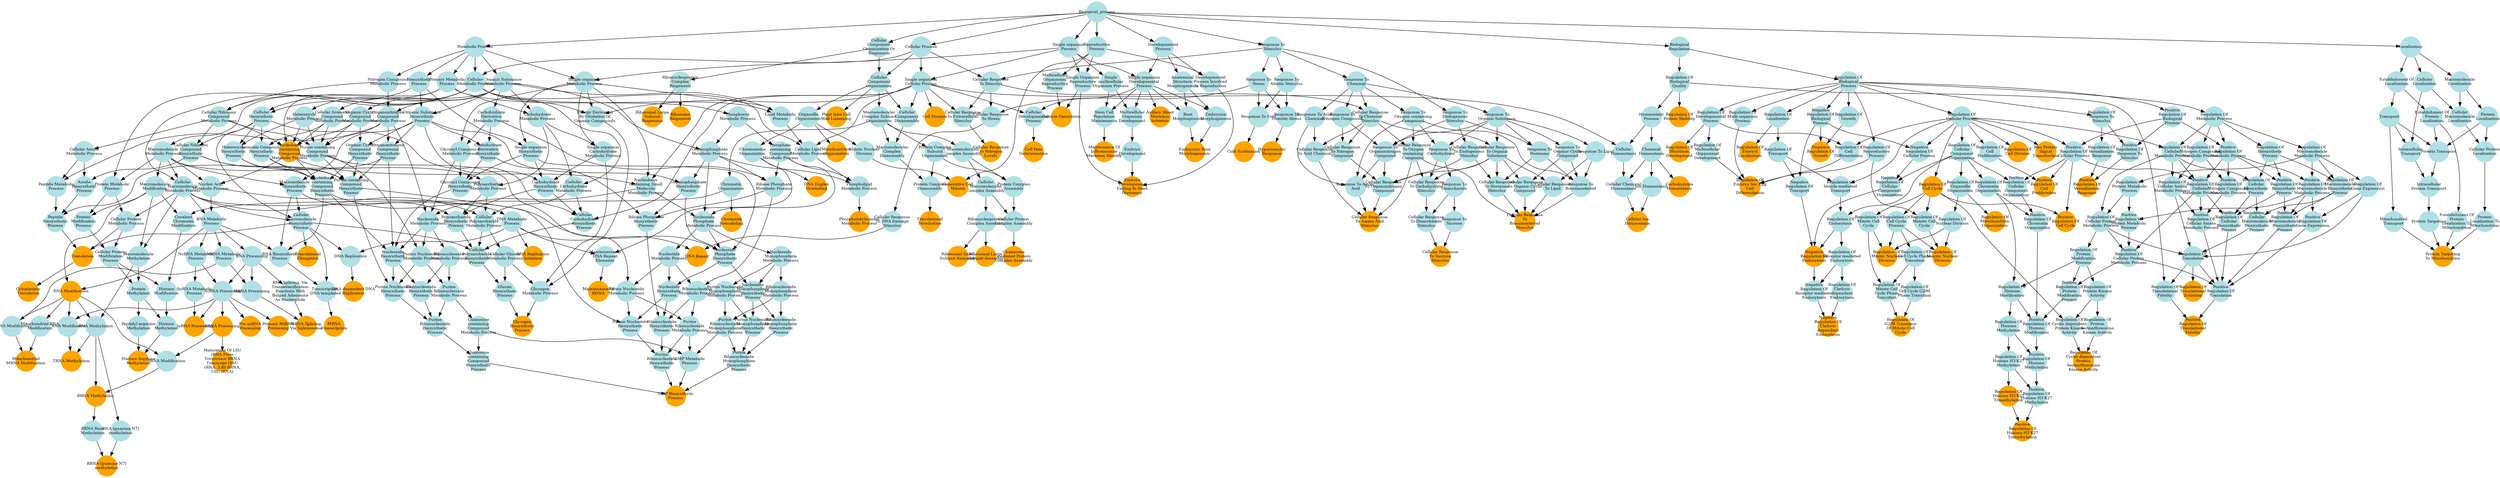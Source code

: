 digraph {
1 [style="filled", fixedsize="true", fontsize="10", shape="circle", width="0.75", fillcolor="powderblue", label="Biological_process", color="transparent"];
2 [style="filled", fixedsize="true", fontsize="10", shape="circle", width="0.75", fillcolor="powderblue", label="Metabolic Process", color="transparent"];
3 [style="filled", fixedsize="true", fontsize="10", shape="circle", width="0.75", fillcolor="powderblue", label="Organic Substance
Metabolic Process", color="transparent"];
4 [style="filled", fixedsize="true", fontsize="10", shape="circle", width="0.75", fillcolor="powderblue", label="Macromolecule
Metabolic Process", color="transparent"];
5 [style="filled", fixedsize="true", fontsize="10", shape="circle", width="0.75", fillcolor="powderblue", label="Biosynthetic
Process", color="transparent"];
6 [style="filled", fixedsize="true", fontsize="10", shape="circle", width="0.75", fillcolor="powderblue", label="Organic Substance
Biosynthetic
Process", color="transparent"];
7 [style="filled", fixedsize="true", fontsize="10", shape="circle", width="0.75", fillcolor="powderblue", label="Macromolecule
Biosynthetic
Process", color="transparent"];
8 [style="filled", fixedsize="true", fontsize="10", shape="circle", width="0.75", fillcolor="powderblue", label="Cellular Process", color="transparent"];
9 [style="filled", fixedsize="true", fontsize="10", shape="circle", width="0.75", fillcolor="powderblue", label="Cellular
Metabolic Process", color="transparent"];
10 [style="filled", fixedsize="true", fontsize="10", shape="circle", width="0.75", fillcolor="powderblue", label="Cellular
Biosynthetic
Process", color="transparent"];
11 [style="filled", fixedsize="true", fontsize="10", shape="circle", width="0.75", fillcolor="powderblue", label="Cellular
Macromolecule
Metabolic Process", color="transparent"];
12 [style="filled", fixedsize="true", fontsize="10", shape="circle", width="0.75", fillcolor="powderblue", label="Cellular
Macromolecule
Biosynthetic
Process", color="transparent"];
13 [style="filled", fixedsize="true", fontsize="10", shape="circle", width="0.75", fillcolor="powderblue", label="Nitrogen Compound
Metabolic Process", color="transparent"];
14 [style="filled", fixedsize="true", fontsize="10", shape="circle", width="0.75", fillcolor="powderblue", label="Cellular Nitrogen
Compound
Metabolic Process", color="transparent"];
15 [style="filled", fixedsize="true", fontsize="10", shape="circle", width="0.75", fillcolor="powderblue", label="Cellular Amide
Metabolic Process", color="transparent"];
16 [style="filled", fixedsize="true", fontsize="10", shape="circle", width="0.75", fillcolor="powderblue", label="Organonitrogen
Compound
Metabolic Process", color="transparent"];
17 [style="filled", fixedsize="true", fontsize="10", shape="circle", width="0.75", fillcolor="powderblue", label="Peptide Metabolic
Process", color="transparent"];
18 [style="filled", fixedsize="true", fontsize="10", shape="circle", width="0.75", fillcolor="powderblue", label="Cellular Nitrogen
Compound
Biosynthetic
Process", color="transparent"];
19 [style="filled", fixedsize="true", fontsize="10", shape="circle", width="0.75", fillcolor="powderblue", label="Amide
Biosynthetic
Process", color="transparent"];
20 [style="filled", fixedsize="true", fontsize="10", shape="circle", width="0.75", fillcolor="powderblue", label="Organonitrogen
Compound
Biosynthetic
Process", color="transparent"];
21 [style="filled", fixedsize="true", fontsize="10", shape="circle", width="0.75", fillcolor="powderblue", label="Peptide
Biosynthetic
Process", color="transparent"];
22 [style="filled", fixedsize="true", fontsize="10", shape="circle", width="0.75", fillcolor="powderblue", label="Primary Metabolic
Process", color="transparent"];
23 [style="filled", fixedsize="true", fontsize="10", shape="circle", width="0.75", fillcolor="powderblue", label="Protein Metabolic
Process", color="transparent"];
24 [style="filled", fixedsize="true", fontsize="10", shape="circle", width="0.75", fillcolor="powderblue", label="Cellular Protein
Metabolic Process", color="transparent"];
25 [style="filled", fixedsize="true", fontsize="10", shape="circle", width="0.75", fillcolor="orange", label="Translation", color="transparent"];
26 [style="filled", fixedsize="true", fontsize="10", shape="circle", width="0.75", fillcolor="powderblue", label="Cellular
Component
Organization Or
Biogenesis", color="transparent"];
27 [style="filled", fixedsize="true", fontsize="10", shape="circle", width="0.75", fillcolor="powderblue", label="Ribonucleoprotein
Complex
Biogenesis", color="transparent"];
28 [style="filled", fixedsize="true", fontsize="10", shape="circle", width="0.75", fillcolor="orange", label="Ribosome
Biogenesis", color="transparent"];
29 [style="filled", fixedsize="true", fontsize="10", shape="circle", width="0.75", fillcolor="powderblue", label="Cellular Aromatic
Compound
Metabolic Process", color="transparent"];
30 [style="filled", fixedsize="true", fontsize="10", shape="circle", width="0.75", fillcolor="powderblue", label="Heterocycle
Metabolic Process", color="transparent"];
31 [style="filled", fixedsize="true", fontsize="10", shape="circle", width="0.75", fillcolor="powderblue", label="Organic Cyclic
Compound
Metabolic Process", color="transparent"];
32 [style="filled", fixedsize="true", fontsize="10", shape="circle", width="0.75", fillcolor="orange", label="Nucleobase
containing
Compound
Metabolic Process", color="transparent"];
33 [style="filled", fixedsize="true", fontsize="10", shape="circle", width="0.75", fillcolor="powderblue", label="Nucleic Acid
Metabolic Process", color="transparent"];
34 [style="filled", fixedsize="true", fontsize="10", shape="circle", width="0.75", fillcolor="powderblue", label="RNA Metabolic
Process", color="transparent"];
35 [style="filled", fixedsize="true", fontsize="10", shape="circle", width="0.75", fillcolor="powderblue", label="NcRNA Metabolic
Process", color="transparent"];
36 [style="filled", fixedsize="true", fontsize="10", shape="circle", width="0.75", fillcolor="powderblue", label="RNA Processing", color="transparent"];
37 [style="filled", fixedsize="true", fontsize="10", shape="circle", width="0.75", fillcolor="powderblue", label="NcRNA Processing", color="transparent"];
38 [style="filled", fixedsize="true", fontsize="10", shape="circle", width="0.75", fillcolor="orange", label="RRNA Processing", color="transparent"];
39 [style="filled", fixedsize="true", fontsize="10", shape="circle", width="0.75", fillcolor="powderblue", label="Macromolecule
Modification", color="transparent"];
40 [style="filled", fixedsize="true", fontsize="10", shape="circle", width="0.75", fillcolor="orange", label="RNA Modification", color="transparent"];
41 [style="filled", fixedsize="true", fontsize="10", shape="circle", width="0.75", fillcolor="orange", label="Cytoplasmic
Translation", color="transparent"];
42 [style="filled", fixedsize="true", fontsize="10", shape="circle", width="0.75", fillcolor="powderblue", label="Cellular
Component
Organization", color="transparent"];
43 [style="filled", fixedsize="true", fontsize="10", shape="circle", width="0.75", fillcolor="powderblue", label="Organelle
Organization", color="transparent"];
44 [style="filled", fixedsize="true", fontsize="10", shape="circle", width="0.75", fillcolor="powderblue", label="Chromosome
Organization", color="transparent"];
45 [style="filled", fixedsize="true", fontsize="10", shape="circle", width="0.75", fillcolor="orange", label="DNA Duplex
Unwinding", color="transparent"];
46 [style="filled", fixedsize="true", fontsize="10", shape="circle", width="0.75", fillcolor="powderblue", label="Macromolecule
Methylation", color="transparent"];
47 [style="filled", fixedsize="true", fontsize="10", shape="circle", width="0.75", fillcolor="powderblue", label="RNA Methylation", color="transparent"];
48 [style="filled", fixedsize="true", fontsize="10", shape="circle", width="0.75", fillcolor="powderblue", label="TRNA Modification", color="transparent"];
49 [style="filled", fixedsize="true", fontsize="10", shape="circle", width="0.75", fillcolor="orange", label="TRNA Methylation", color="transparent"];
50 [style="filled", fixedsize="true", fontsize="10", shape="circle", width="0.75", fillcolor="powderblue", label="Biological
Regulation", color="transparent"];
51 [style="filled", fixedsize="true", fontsize="10", shape="circle", width="0.75", fillcolor="powderblue", label="Regulation Of
Biological
Process", color="transparent"];
52 [style="filled", fixedsize="true", fontsize="10", shape="circle", width="0.75", fillcolor="powderblue", label="Regulation Of
Cellular Process", color="transparent"];
53 [style="filled", fixedsize="true", fontsize="10", shape="circle", width="0.75", fillcolor="orange", label="Regulation Of
Cell Cycle", color="transparent"];
54 [style="filled", fixedsize="true", fontsize="10", shape="circle", width="0.75", fillcolor="powderblue", label="Regulation Of
Mitotic Cell
Cycle", color="transparent"];
55 [style="filled", fixedsize="true", fontsize="10", shape="circle", width="0.75", fillcolor="powderblue", label="Regulation Of
Cell Cycle
Process", color="transparent"];
56 [style="filled", fixedsize="true", fontsize="10", shape="circle", width="0.75", fillcolor="powderblue", label="Regulation Of
Cellular
Component
Organization", color="transparent"];
57 [style="filled", fixedsize="true", fontsize="10", shape="circle", width="0.75", fillcolor="powderblue", label="Regulation Of
Organelle
Organization", color="transparent"];
58 [style="filled", fixedsize="true", fontsize="10", shape="circle", width="0.75", fillcolor="powderblue", label="Regulation Of
Nuclear Division", color="transparent"];
59 [style="filled", fixedsize="true", fontsize="10", shape="circle", width="0.75", fillcolor="orange", label="Regulation Of
Mitotic Nuclear
Division", color="transparent"];
60 [style="filled", fixedsize="true", fontsize="10", shape="circle", width="0.75", fillcolor="powderblue", label="Response To
Stimulus", color="transparent"];
61 [style="filled", fixedsize="true", fontsize="10", shape="circle", width="0.75", fillcolor="powderblue", label="Response To
Stress", color="transparent"];
62 [style="filled", fixedsize="true", fontsize="10", shape="circle", width="0.75", fillcolor="powderblue", label="Response To
Abiotic Stimulus", color="transparent"];
63 [style="filled", fixedsize="true", fontsize="10", shape="circle", width="0.75", fillcolor="powderblue", label="Response To Cold", color="transparent"];
64 [style="filled", fixedsize="true", fontsize="10", shape="circle", width="0.75", fillcolor="orange", label="Cold Acclimation", color="transparent"];
65 [style="filled", fixedsize="true", fontsize="10", shape="circle", width="0.75", fillcolor="powderblue", label="Single organism
Process", color="transparent"];
66 [style="filled", fixedsize="true", fontsize="10", shape="circle", width="0.75", fillcolor="powderblue", label="Single organism
Cellular Process", color="transparent"];
67 [style="filled", fixedsize="true", fontsize="10", shape="circle", width="0.75", fillcolor="orange", label="Cell Division", color="transparent"];
68 [style="filled", fixedsize="true", fontsize="10", shape="circle", width="0.75", fillcolor="powderblue", label="Macromolecular
Complex Subunit
Organization", color="transparent"];
69 [style="filled", fixedsize="true", fontsize="10", shape="circle", width="0.75", fillcolor="powderblue", label="Macromolecular
Complex Assembly", color="transparent"];
70 [style="filled", fixedsize="true", fontsize="10", shape="circle", width="0.75", fillcolor="powderblue", label="Cellular
Macromolecular
Complex Assembly", color="transparent"];
71 [style="filled", fixedsize="true", fontsize="10", shape="circle", width="0.75", fillcolor="powderblue", label="Ribonucleoprotein
Complex Assembly", color="transparent"];
72 [style="filled", fixedsize="true", fontsize="10", shape="circle", width="0.75", fillcolor="orange", label="Ribosomal Large
Subunit Assembly", color="transparent"];
73 [style="filled", fixedsize="true", fontsize="10", shape="circle", width="0.75", fillcolor="orange", label="Ribosomal Small
Subunit Assembly", color="transparent"];
74 [style="filled", fixedsize="true", fontsize="10", shape="circle", width="0.75", fillcolor="powderblue", label="Regulation Of
Metabolic Process", color="transparent"];
75 [style="filled", fixedsize="true", fontsize="10", shape="circle", width="0.75", fillcolor="powderblue", label="Regulation Of
Cellular
Metabolic Process", color="transparent"];
76 [style="filled", fixedsize="true", fontsize="10", shape="circle", width="0.75", fillcolor="powderblue", label="Regulation Of
Macromolecule
Metabolic Process", color="transparent"];
77 [style="filled", fixedsize="true", fontsize="10", shape="circle", width="0.75", fillcolor="powderblue", label="Regulation Of
Protein Metabolic
Process", color="transparent"];
78 [style="filled", fixedsize="true", fontsize="10", shape="circle", width="0.75", fillcolor="powderblue", label="Regulation Of
Cellular Protein
Metabolic Process", color="transparent"];
79 [style="filled", fixedsize="true", fontsize="10", shape="circle", width="0.75", fillcolor="powderblue", label="Regulation Of
Protein
Modification
Process", color="transparent"];
80 [style="filled", fixedsize="true", fontsize="10", shape="circle", width="0.75", fillcolor="powderblue", label="Regulation Of
Protein Kinase
Activity", color="transparent"];
81 [style="filled", fixedsize="true", fontsize="10", shape="circle", width="0.75", fillcolor="powderblue", label="Regulation Of
Protein
Serine/threonine
Kinase Activity", color="transparent"];
82 [style="filled", fixedsize="true", fontsize="10", shape="circle", width="0.75", fillcolor="powderblue", label="Regulation Of
Cyclin dependent
Protein Kinase
Activity", color="transparent"];
83 [style="filled", fixedsize="true", fontsize="10", shape="circle", width="0.75", fillcolor="orange", label="Regulation Of
Cyclin dependent
Protein
Serine/threonine
Kinase Activity", color="transparent"];
84 [style="filled", fixedsize="true", fontsize="10", shape="circle", width="0.75", fillcolor="orange", label="Maturation Of LSU
rRNA From
Tricistronic RRNA
Transcript (SSU
rRNA, 5.8S RRNA,
LSU rRNA)", color="transparent"];
85 [style="filled", fixedsize="true", fontsize="10", shape="circle", width="0.75", fillcolor="powderblue", label="Reproductive
Process", color="transparent"];
86 [style="filled", fixedsize="true", fontsize="10", shape="circle", width="0.75", fillcolor="powderblue", label="Single Organism
Reproductive
Process", color="transparent"];
87 [style="filled", fixedsize="true", fontsize="10", shape="circle", width="0.75", fillcolor="powderblue", label="Multicellular
Organismal
Reproductive
Process", color="transparent"];
88 [style="filled", fixedsize="true", fontsize="10", shape="circle", width="0.75", fillcolor="orange", label="Gamete Generation", color="transparent"];
89 [style="filled", fixedsize="true", fontsize="10", shape="circle", width="0.75", fillcolor="powderblue", label="Developmental
Process", color="transparent"];
90 [style="filled", fixedsize="true", fontsize="10", shape="circle", width="0.75", fillcolor="powderblue", label="Single organism
Developmental
Process", color="transparent"];
91 [style="filled", fixedsize="true", fontsize="10", shape="circle", width="0.75", fillcolor="powderblue", label="Cellular
Developmental
Process", color="transparent"];
92 [style="filled", fixedsize="true", fontsize="10", shape="circle", width="0.75", fillcolor="orange", label="Cell Fate
Determination", color="transparent"];
93 [style="filled", fixedsize="true", fontsize="10", shape="circle", width="0.75", fillcolor="powderblue", label="Positive
Regulation Of
Biological
Process", color="transparent"];
94 [style="filled", fixedsize="true", fontsize="10", shape="circle", width="0.75", fillcolor="powderblue", label="Positive
Regulation Of
Cellular Process", color="transparent"];
95 [style="filled", fixedsize="true", fontsize="10", shape="circle", width="0.75", fillcolor="orange", label="Positive
Regulation Of
Cell Cycle", color="transparent"];
96 [style="filled", fixedsize="true", fontsize="10", shape="circle", width="0.75", fillcolor="orange", label="Regulation Of
Cell Division", color="transparent"];
97 [style="filled", fixedsize="true", fontsize="10", shape="circle", width="0.75", fillcolor="powderblue", label="DNA Metabolic
Process", color="transparent"];
98 [style="filled", fixedsize="true", fontsize="10", shape="circle", width="0.75", fillcolor="powderblue", label="Maintenance Of
DNA Repeat
Elements", color="transparent"];
99 [style="filled", fixedsize="true", fontsize="10", shape="circle", width="0.75", fillcolor="orange", label="Maintenance Of
RDNA", color="transparent"];
100 [style="filled", fixedsize="true", fontsize="10", shape="circle", width="0.75", fillcolor="orange", label="Translational
Elongation", color="transparent"];
101 [style="filled", fixedsize="true", fontsize="10", shape="circle", width="0.75", fillcolor="powderblue", label="Regulation Of
Cell
Proliferation", color="transparent"];
102 [style="filled", fixedsize="true", fontsize="10", shape="circle", width="0.75", fillcolor="orange", label="Positive
Regulation Of
Cell
Proliferation", color="transparent"];
103 [style="filled", fixedsize="true", fontsize="10", shape="circle", width="0.75", fillcolor="powderblue", label="Localization", color="transparent"];
104 [style="filled", fixedsize="true", fontsize="10", shape="circle", width="0.75", fillcolor="powderblue", label="Macromolecule
Localization", color="transparent"];
105 [style="filled", fixedsize="true", fontsize="10", shape="circle", width="0.75", fillcolor="powderblue", label="Protein
Localization", color="transparent"];
106 [style="filled", fixedsize="true", fontsize="10", shape="circle", width="0.75", fillcolor="powderblue", label="Establishment Of
Localization", color="transparent"];
107 [style="filled", fixedsize="true", fontsize="10", shape="circle", width="0.75", fillcolor="powderblue", label="Establishment Of
Protein
Localization", color="transparent"];
108 [style="filled", fixedsize="true", fontsize="10", shape="circle", width="0.75", fillcolor="powderblue", label="Transport", color="transparent"];
109 [style="filled", fixedsize="true", fontsize="10", shape="circle", width="0.75", fillcolor="powderblue", label="Protein Transport", color="transparent"];
110 [style="filled", fixedsize="true", fontsize="10", shape="circle", width="0.75", fillcolor="powderblue", label="Cellular
Localization", color="transparent"];
111 [style="filled", fixedsize="true", fontsize="10", shape="circle", width="0.75", fillcolor="powderblue", label="Intracellular
Transport", color="transparent"];
112 [style="filled", fixedsize="true", fontsize="10", shape="circle", width="0.75", fillcolor="powderblue", label="Intracellular
Protein Transport", color="transparent"];
113 [style="filled", fixedsize="true", fontsize="10", shape="circle", width="0.75", fillcolor="powderblue", label="Protein Targeting", color="transparent"];
114 [style="filled", fixedsize="true", fontsize="10", shape="circle", width="0.75", fillcolor="powderblue", label="Mitochondrial
Transport", color="transparent"];
115 [style="filled", fixedsize="true", fontsize="10", shape="circle", width="0.75", fillcolor="powderblue", label="Cellular
Macromolecule
Localization", color="transparent"];
116 [style="filled", fixedsize="true", fontsize="10", shape="circle", width="0.75", fillcolor="powderblue", label="Cellular Protein
Localization", color="transparent"];
117 [style="filled", fixedsize="true", fontsize="10", shape="circle", width="0.75", fillcolor="powderblue", label="Protein
Localization To
Mitochondrion", color="transparent"];
118 [style="filled", fixedsize="true", fontsize="10", shape="circle", width="0.75", fillcolor="powderblue", label="Establishment Of
Protein
Localization To
Mitochondrion", color="transparent"];
119 [style="filled", fixedsize="true", fontsize="10", shape="circle", width="0.75", fillcolor="orange", label="Protein Targeting
To Mitochondrion", color="transparent"];
120 [style="filled", fixedsize="true", fontsize="10", shape="circle", width="0.75", fillcolor="orange", label="Plant type Cell
Wall Loosening", color="transparent"];
121 [style="filled", fixedsize="true", fontsize="10", shape="circle", width="0.75", fillcolor="powderblue", label="Carbohydrate
Metabolic Process", color="transparent"];
122 [style="filled", fixedsize="true", fontsize="10", shape="circle", width="0.75", fillcolor="powderblue", label="Polysaccharide
Metabolic Process", color="transparent"];
123 [style="filled", fixedsize="true", fontsize="10", shape="circle", width="0.75", fillcolor="powderblue", label="Cellular
Carbohydrate
Metabolic Process", color="transparent"];
124 [style="filled", fixedsize="true", fontsize="10", shape="circle", width="0.75", fillcolor="powderblue", label="Cellular
Polysaccharide
Metabolic Process", color="transparent"];
125 [style="filled", fixedsize="true", fontsize="10", shape="circle", width="0.75", fillcolor="powderblue", label="Cellular Glucan
Metabolic Process", color="transparent"];
126 [style="filled", fixedsize="true", fontsize="10", shape="circle", width="0.75", fillcolor="powderblue", label="Single organism
Metabolic Process", color="transparent"];
127 [style="filled", fixedsize="true", fontsize="10", shape="circle", width="0.75", fillcolor="powderblue", label="Energy Derivation
By Oxidation Of
Organic Compounds", color="transparent"];
128 [style="filled", fixedsize="true", fontsize="10", shape="circle", width="0.75", fillcolor="powderblue", label="Single organism
Carbohydrate
Metabolic Process", color="transparent"];
129 [style="filled", fixedsize="true", fontsize="10", shape="circle", width="0.75", fillcolor="powderblue", label="Glycogen
Metabolic Process", color="transparent"];
130 [style="filled", fixedsize="true", fontsize="10", shape="circle", width="0.75", fillcolor="powderblue", label="Single organism
Biosynthetic
Process", color="transparent"];
131 [style="filled", fixedsize="true", fontsize="10", shape="circle", width="0.75", fillcolor="powderblue", label="Carbohydrate
Biosynthetic
Process", color="transparent"];
132 [style="filled", fixedsize="true", fontsize="10", shape="circle", width="0.75", fillcolor="powderblue", label="Polysaccharide
Biosynthetic
Process", color="transparent"];
133 [style="filled", fixedsize="true", fontsize="10", shape="circle", width="0.75", fillcolor="powderblue", label="Cellular
Carbohydrate
Biosynthetic
Process", color="transparent"];
134 [style="filled", fixedsize="true", fontsize="10", shape="circle", width="0.75", fillcolor="powderblue", label="Cellular
Polysaccharide
Biosynthetic
Process", color="transparent"];
135 [style="filled", fixedsize="true", fontsize="10", shape="circle", width="0.75", fillcolor="powderblue", label="Glucan
Biosynthetic
Process", color="transparent"];
136 [style="filled", fixedsize="true", fontsize="10", shape="circle", width="0.75", fillcolor="orange", label="Glycogen
Biosynthetic
Process", color="transparent"];
137 [style="filled", fixedsize="true", fontsize="10", shape="circle", width="0.75", fillcolor="powderblue", label="Protein
Modification
Process", color="transparent"];
138 [style="filled", fixedsize="true", fontsize="10", shape="circle", width="0.75", fillcolor="powderblue", label="Cellular Protein
Modification
Process", color="transparent"];
139 [style="filled", fixedsize="true", fontsize="10", shape="circle", width="0.75", fillcolor="powderblue", label="Protein
Methylation", color="transparent"];
140 [style="filled", fixedsize="true", fontsize="10", shape="circle", width="0.75", fillcolor="powderblue", label="Chromatin
Organization", color="transparent"];
141 [style="filled", fixedsize="true", fontsize="10", shape="circle", width="0.75", fillcolor="powderblue", label="Covalent
Chromatin
Modification", color="transparent"];
142 [style="filled", fixedsize="true", fontsize="10", shape="circle", width="0.75", fillcolor="powderblue", label="Histone
Modification", color="transparent"];
143 [style="filled", fixedsize="true", fontsize="10", shape="circle", width="0.75", fillcolor="powderblue", label="Histone
Methylation", color="transparent"];
144 [style="filled", fixedsize="true", fontsize="10", shape="circle", width="0.75", fillcolor="powderblue", label="Peptidyl arginine
Methylation", color="transparent"];
145 [style="filled", fixedsize="true", fontsize="10", shape="circle", width="0.75", fillcolor="orange", label="Histone Arginine
Methylation", color="transparent"];
146 [style="filled", fixedsize="true", fontsize="10", shape="circle", width="0.75", fillcolor="orange", label="Mitochondrion
Organization", color="transparent"];
147 [style="filled", fixedsize="true", fontsize="10", shape="circle", width="0.75", fillcolor="powderblue", label="Anatomical
Structure
Morphogenesis", color="transparent"];
148 [style="filled", fixedsize="true", fontsize="10", shape="circle", width="0.75", fillcolor="powderblue", label="Root
Morphogenesis", color="transparent"];
149 [style="filled", fixedsize="true", fontsize="10", shape="circle", width="0.75", fillcolor="powderblue", label="Embryonic
Morphogenesis", color="transparent"];
150 [style="filled", fixedsize="true", fontsize="10", shape="circle", width="0.75", fillcolor="orange", label="Embryonic Root
Morphogenesis", color="transparent"];
151 [style="filled", fixedsize="true", fontsize="10", shape="circle", width="0.75", fillcolor="powderblue", label="Single
multicellular
Organism Process", color="transparent"];
152 [style="filled", fixedsize="true", fontsize="10", shape="circle", width="0.75", fillcolor="powderblue", label="Stem Cell
Population
Maintenance", color="transparent"];
153 [style="filled", fixedsize="true", fontsize="10", shape="circle", width="0.75", fillcolor="orange", label="Maintenance Of
Inflorescence
Meristem Identity", color="transparent"];
154 [style="filled", fixedsize="true", fontsize="10", shape="circle", width="0.75", fillcolor="powderblue", label="Mitotic Nuclear
Division", color="transparent"];
155 [style="filled", fixedsize="true", fontsize="10", shape="circle", width="0.75", fillcolor="orange", label="Generative Cell
Mitosis", color="transparent"];
156 [style="filled", fixedsize="true", fontsize="10", shape="circle", width="0.75", fillcolor="orange", label="Ribosomal Large
Subunit
Biogenesis", color="transparent"];
157 [style="filled", fixedsize="true", fontsize="10", shape="circle", width="0.75", fillcolor="powderblue", label="Developmental
Process Involved
In Reproduction", color="transparent"];
158 [style="filled", fixedsize="true", fontsize="10", shape="circle", width="0.75", fillcolor="powderblue", label="Multicellular
Organism
Development", color="transparent"];
159 [style="filled", fixedsize="true", fontsize="10", shape="circle", width="0.75", fillcolor="powderblue", label="Embryo
Development", color="transparent"];
160 [style="filled", fixedsize="true", fontsize="10", shape="circle", width="0.75", fillcolor="orange", label="Embryo
Development
Ending In Seed
Dormancy", color="transparent"];
161 [style="filled", fixedsize="true", fontsize="10", shape="circle", width="0.75", fillcolor="orange", label="Primary MiRNA
Processing", color="transparent"];
162 [style="filled", fixedsize="true", fontsize="10", shape="circle", width="0.75", fillcolor="powderblue", label="Regulation Of
Multi organism
Process", color="transparent"];
163 [style="filled", fixedsize="true", fontsize="10", shape="circle", width="0.75", fillcolor="powderblue", label="Regulation Of
Developmental
Process", color="transparent"];
164 [style="filled", fixedsize="true", fontsize="10", shape="circle", width="0.75", fillcolor="powderblue", label="Regulation Of
Cell
Differentiation", color="transparent"];
165 [style="filled", fixedsize="true", fontsize="10", shape="circle", width="0.75", fillcolor="powderblue", label="Regulation Of
Multicellular
Organismal
Development", color="transparent"];
166 [style="filled", fixedsize="true", fontsize="10", shape="circle", width="0.75", fillcolor="powderblue", label="Regulation Of
Reproductive
Process", color="transparent"];
167 [style="filled", fixedsize="true", fontsize="10", shape="circle", width="0.75", fillcolor="orange", label="Regulation Of
Embryo Sac Egg
Cell
Differentiation", color="transparent"];
168 [style="filled", fixedsize="true", fontsize="10", shape="circle", width="0.75", fillcolor="powderblue", label="Regulation Of
Response To
Stimulus", color="transparent"];
169 [style="filled", fixedsize="true", fontsize="10", shape="circle", width="0.75", fillcolor="powderblue", label="Regulation Of
Vernalization
Response", color="transparent"];
170 [style="filled", fixedsize="true", fontsize="10", shape="circle", width="0.75", fillcolor="powderblue", label="Positive
Regulation Of
Response To
Stimulus", color="transparent"];
171 [style="filled", fixedsize="true", fontsize="10", shape="circle", width="0.75", fillcolor="orange", label="Positive
Regulation Of
Vernalization
Response", color="transparent"];
172 [style="filled", fixedsize="true", fontsize="10", shape="circle", width="0.75", fillcolor="powderblue", label="Regulation Of
Localization", color="transparent"];
173 [style="filled", fixedsize="true", fontsize="10", shape="circle", width="0.75", fillcolor="orange", label="Regulation Of
Exocyst
Localization", color="transparent"];
174 [style="filled", fixedsize="true", fontsize="10", shape="circle", width="0.75", fillcolor="powderblue", label="Phosphorus
Metabolic Process", color="transparent"];
175 [style="filled", fixedsize="true", fontsize="10", shape="circle", width="0.75", fillcolor="powderblue", label="Phosphate
containing
Compound
Metabolic Process", color="transparent"];
176 [style="filled", fixedsize="true", fontsize="10", shape="circle", width="0.75", fillcolor="powderblue", label="Organophosphate
Metabolic Process", color="transparent"];
177 [style="filled", fixedsize="true", fontsize="10", shape="circle", width="0.75", fillcolor="powderblue", label="Nucleobase
containing Small
Molecule
Metabolic Process", color="transparent"];
178 [style="filled", fixedsize="true", fontsize="10", shape="circle", width="0.75", fillcolor="powderblue", label="Nucleoside
Phosphate
Metabolic Process", color="transparent"];
179 [style="filled", fixedsize="true", fontsize="10", shape="circle", width="0.75", fillcolor="powderblue", label="Nucleotide
Metabolic Process", color="transparent"];
180 [style="filled", fixedsize="true", fontsize="10", shape="circle", width="0.75", fillcolor="powderblue", label="Purine containing
Compound
Metabolic Process", color="transparent"];
181 [style="filled", fixedsize="true", fontsize="10", shape="circle", width="0.75", fillcolor="powderblue", label="Purine Nucleotide
Metabolic Process", color="transparent"];
182 [style="filled", fixedsize="true", fontsize="10", shape="circle", width="0.75", fillcolor="powderblue", label="Heterocycle
Biosynthetic
Process", color="transparent"];
183 [style="filled", fixedsize="true", fontsize="10", shape="circle", width="0.75", fillcolor="powderblue", label="Aromatic Compound
Biosynthetic
Process", color="transparent"];
184 [style="filled", fixedsize="true", fontsize="10", shape="circle", width="0.75", fillcolor="powderblue", label="Organic Cyclic
Compound
Biosynthetic
Process", color="transparent"];
185 [style="filled", fixedsize="true", fontsize="10", shape="circle", width="0.75", fillcolor="powderblue", label="Nucleobase
containing
Compound
Biosynthetic
Process", color="transparent"];
186 [style="filled", fixedsize="true", fontsize="10", shape="circle", width="0.75", fillcolor="powderblue", label="Organophosphate
Biosynthetic
Process", color="transparent"];
187 [style="filled", fixedsize="true", fontsize="10", shape="circle", width="0.75", fillcolor="powderblue", label="Nucleoside
Phosphate
Biosynthetic
Process", color="transparent"];
188 [style="filled", fixedsize="true", fontsize="10", shape="circle", width="0.75", fillcolor="powderblue", label="Nucleotide
Biosynthetic
Process", color="transparent"];
189 [style="filled", fixedsize="true", fontsize="10", shape="circle", width="0.75", fillcolor="powderblue", label="Purine containing
Compound
Biosynthetic
Process", color="transparent"];
190 [style="filled", fixedsize="true", fontsize="10", shape="circle", width="0.75", fillcolor="powderblue", label="Purine Nucleotide
Biosynthetic
Process", color="transparent"];
191 [style="filled", fixedsize="true", fontsize="10", shape="circle", width="0.75", fillcolor="powderblue", label="Carbohydrate
Derivative
Metabolic Process", color="transparent"];
192 [style="filled", fixedsize="true", fontsize="10", shape="circle", width="0.75", fillcolor="powderblue", label="Ribose Phosphate
Metabolic Process", color="transparent"];
193 [style="filled", fixedsize="true", fontsize="10", shape="circle", width="0.75", fillcolor="powderblue", label="Ribonucleotide
Metabolic Process", color="transparent"];
194 [style="filled", fixedsize="true", fontsize="10", shape="circle", width="0.75", fillcolor="powderblue", label="Purine
Ribonucleotide
Metabolic Process", color="transparent"];
195 [style="filled", fixedsize="true", fontsize="10", shape="circle", width="0.75", fillcolor="powderblue", label="Carbohydrate
Derivative
Biosynthetic
Process", color="transparent"];
196 [style="filled", fixedsize="true", fontsize="10", shape="circle", width="0.75", fillcolor="powderblue", label="Ribose Phosphate
Biosynthetic
Process", color="transparent"];
197 [style="filled", fixedsize="true", fontsize="10", shape="circle", width="0.75", fillcolor="powderblue", label="Ribonucleotide
Biosynthetic
Process", color="transparent"];
198 [style="filled", fixedsize="true", fontsize="10", shape="circle", width="0.75", fillcolor="powderblue", label="Purine
Ribonucleotide
Biosynthetic
Process", color="transparent"];
199 [style="filled", fixedsize="true", fontsize="10", shape="circle", width="0.75", fillcolor="powderblue", label="Nucleoside
Monophosphate
Metabolic Process", color="transparent"];
200 [style="filled", fixedsize="true", fontsize="10", shape="circle", width="0.75", fillcolor="powderblue", label="Nucleoside
Monophosphate
Biosynthetic
Process", color="transparent"];
201 [style="filled", fixedsize="true", fontsize="10", shape="circle", width="0.75", fillcolor="powderblue", label="Purine Nucleoside
Monophosphate
Metabolic Process", color="transparent"];
202 [style="filled", fixedsize="true", fontsize="10", shape="circle", width="0.75", fillcolor="powderblue", label="Purine Nucleoside
Monophosphate
Biosynthetic
Process", color="transparent"];
203 [style="filled", fixedsize="true", fontsize="10", shape="circle", width="0.75", fillcolor="powderblue", label="Ribonucleoside
Monophosphate
Metabolic Process", color="transparent"];
204 [style="filled", fixedsize="true", fontsize="10", shape="circle", width="0.75", fillcolor="powderblue", label="Ribonucleoside
Monophosphate
Biosynthetic
Process", color="transparent"];
205 [style="filled", fixedsize="true", fontsize="10", shape="circle", width="0.75", fillcolor="powderblue", label="Purine
Ribonucleoside
Monophosphate
Metabolic Process", color="transparent"];
206 [style="filled", fixedsize="true", fontsize="10", shape="circle", width="0.75", fillcolor="powderblue", label="Purine
Ribonucleoside
Monophosphate
Biosynthetic
Process", color="transparent"];
207 [style="filled", fixedsize="true", fontsize="10", shape="circle", width="0.75", fillcolor="powderblue", label="Glycosyl Compound
Metabolic Process", color="transparent"];
208 [style="filled", fixedsize="true", fontsize="10", shape="circle", width="0.75", fillcolor="powderblue", label="Nucleoside
Metabolic Process", color="transparent"];
209 [style="filled", fixedsize="true", fontsize="10", shape="circle", width="0.75", fillcolor="powderblue", label="Ribonucleoside
Metabolic Process", color="transparent"];
210 [style="filled", fixedsize="true", fontsize="10", shape="circle", width="0.75", fillcolor="powderblue", label="Purine Nucleoside
Metabolic Process", color="transparent"];
211 [style="filled", fixedsize="true", fontsize="10", shape="circle", width="0.75", fillcolor="powderblue", label="Purine
Ribonucleoside
Metabolic Process", color="transparent"];
212 [style="filled", fixedsize="true", fontsize="10", shape="circle", width="0.75", fillcolor="powderblue", label="Guanosine
containing
Compound
Metabolic Process", color="transparent"];
213 [style="filled", fixedsize="true", fontsize="10", shape="circle", width="0.75", fillcolor="powderblue", label="GMP Metabolic
Process", color="transparent"];
214 [style="filled", fixedsize="true", fontsize="10", shape="circle", width="0.75", fillcolor="powderblue", label="Glycosyl Compound
Biosynthetic
Process", color="transparent"];
215 [style="filled", fixedsize="true", fontsize="10", shape="circle", width="0.75", fillcolor="powderblue", label="Nucleoside
Biosynthetic
Process", color="transparent"];
216 [style="filled", fixedsize="true", fontsize="10", shape="circle", width="0.75", fillcolor="powderblue", label="Purine Nucleoside
Biosynthetic
Process", color="transparent"];
217 [style="filled", fixedsize="true", fontsize="10", shape="circle", width="0.75", fillcolor="powderblue", label="Ribonucleoside
Biosynthetic
Process", color="transparent"];
218 [style="filled", fixedsize="true", fontsize="10", shape="circle", width="0.75", fillcolor="powderblue", label="Purine
Ribonucleoside
Biosynthetic
Process", color="transparent"];
219 [style="filled", fixedsize="true", fontsize="10", shape="circle", width="0.75", fillcolor="powderblue", label="Guanosine
containing
Compound
Biosynthetic
Process", color="transparent"];
220 [style="filled", fixedsize="true", fontsize="10", shape="circle", width="0.75", fillcolor="orange", label="GMP Biosynthetic
Process", color="transparent"];
221 [style="filled", fixedsize="true", fontsize="10", shape="circle", width="0.75", fillcolor="powderblue", label="Regulation Of
Meiotic Cell
Cycle", color="transparent"];
222 [style="filled", fixedsize="true", fontsize="10", shape="circle", width="0.75", fillcolor="orange", label="Regulation Of
Meiotic Nuclear
Division", color="transparent"];
223 [style="filled", fixedsize="true", fontsize="10", shape="circle", width="0.75", fillcolor="orange", label="Pre miRNA
Processing", color="transparent"];
224 [style="filled", fixedsize="true", fontsize="10", shape="circle", width="0.75", fillcolor="orange", label="Chromatin
Remodeling", color="transparent"];
225 [style="filled", fixedsize="true", fontsize="10", shape="circle", width="0.75", fillcolor="powderblue", label="Regulation Of
Cell Cycle Phase
Transition", color="transparent"];
226 [style="filled", fixedsize="true", fontsize="10", shape="circle", width="0.75", fillcolor="powderblue", label="Regulation Of
Mitotic Cell
Cycle Phase
Transition", color="transparent"];
227 [style="filled", fixedsize="true", fontsize="10", shape="circle", width="0.75", fillcolor="powderblue", label="Regulation Of
Cell Cycle G2/M
Phase Transition", color="transparent"];
228 [style="filled", fixedsize="true", fontsize="10", shape="circle", width="0.75", fillcolor="orange", label="Regulation Of
G2/M Transition
Of Mitotic Cell
Cycle", color="transparent"];
229 [style="filled", fixedsize="true", fontsize="10", shape="circle", width="0.75", fillcolor="orange", label="Rho Protein
Signal
Transduction", color="transparent"];
230 [style="filled", fixedsize="true", fontsize="10", shape="circle", width="0.75", fillcolor="powderblue", label="Regulation Of
Biological
Quality", color="transparent"];
231 [style="filled", fixedsize="true", fontsize="10", shape="circle", width="0.75", fillcolor="powderblue", label="Homeostatic
Process", color="transparent"];
232 [style="filled", fixedsize="true", fontsize="10", shape="circle", width="0.75", fillcolor="powderblue", label="Chemical
Homeostasis", color="transparent"];
233 [style="filled", fixedsize="true", fontsize="10", shape="circle", width="0.75", fillcolor="powderblue", label="Ion Homeostasis", color="transparent"];
234 [style="filled", fixedsize="true", fontsize="10", shape="circle", width="0.75", fillcolor="powderblue", label="Cellular
Homeostasis", color="transparent"];
235 [style="filled", fixedsize="true", fontsize="10", shape="circle", width="0.75", fillcolor="powderblue", label="Cellular Chemical
Homeostasis", color="transparent"];
236 [style="filled", fixedsize="true", fontsize="10", shape="circle", width="0.75", fillcolor="orange", label="Cellular Ion
Homeostasis", color="transparent"];
237 [style="filled", fixedsize="true", fontsize="10", shape="circle", width="0.75", fillcolor="powderblue", label="Cellular
Component
Disassembly", color="transparent"];
238 [style="filled", fixedsize="true", fontsize="10", shape="circle", width="0.75", fillcolor="powderblue", label="Macromolecular
Complex
Disassembly", color="transparent"];
239 [style="filled", fixedsize="true", fontsize="10", shape="circle", width="0.75", fillcolor="powderblue", label="Protein Complex
Subunit
Organization", color="transparent"];
240 [style="filled", fixedsize="true", fontsize="10", shape="circle", width="0.75", fillcolor="powderblue", label="Protein Complex
Disassembly", color="transparent"];
241 [style="filled", fixedsize="true", fontsize="10", shape="circle", width="0.75", fillcolor="orange", label="Translational
Termination", color="transparent"];
242 [style="filled", fixedsize="true", fontsize="10", shape="circle", width="0.75", fillcolor="powderblue", label="RRNA Modification", color="transparent"];
243 [style="filled", fixedsize="true", fontsize="10", shape="circle", width="0.75", fillcolor="orange", label="RRNA Methylation", color="transparent"];
244 [style="filled", fixedsize="true", fontsize="10", shape="circle", width="0.75", fillcolor="powderblue", label="RNA Splicing, Via
Transesterification
Reactions With
Bulged Adenosine
As Nucleophile", color="transparent"];
245 [style="filled", fixedsize="true", fontsize="10", shape="circle", width="0.75", fillcolor="powderblue", label="MRNA Metabolic
Process", color="transparent"];
246 [style="filled", fixedsize="true", fontsize="10", shape="circle", width="0.75", fillcolor="powderblue", label="MRNA Processing", color="transparent"];
247 [style="filled", fixedsize="true", fontsize="10", shape="circle", width="0.75", fillcolor="orange", label="MRNA Splicing,
Via Spliceosome", color="transparent"];
248 [style="filled", fixedsize="true", fontsize="10", shape="circle", width="0.75", fillcolor="orange", label="Regulation Of
Protein Stability", color="transparent"];
249 [style="filled", fixedsize="true", fontsize="10", shape="circle", width="0.75", fillcolor="powderblue", label="RNA (guanine N7)
methylation", color="transparent"];
250 [style="filled", fixedsize="true", fontsize="10", shape="circle", width="0.75", fillcolor="powderblue", label="RRNA Base
Methylation", color="transparent"];
251 [style="filled", fixedsize="true", fontsize="10", shape="circle", width="0.75", fillcolor="orange", label="RRNA (guanine N7)
methylation", color="transparent"];
252 [style="filled", fixedsize="true", fontsize="10", shape="circle", width="0.75", fillcolor="powderblue", label="DNA Replication", color="transparent"];
253 [style="filled", fixedsize="true", fontsize="10", shape="circle", width="0.75", fillcolor="orange", label="DNA dependent DNA
Replication", color="transparent"];
254 [style="filled", fixedsize="true", fontsize="10", shape="circle", width="0.75", fillcolor="powderblue", label="Protein Complex
Assembly", color="transparent"];
255 [style="filled", fixedsize="true", fontsize="10", shape="circle", width="0.75", fillcolor="powderblue", label="Cellular Protein
Complex Assembly", color="transparent"];
256 [style="filled", fixedsize="true", fontsize="10", shape="circle", width="0.75", fillcolor="orange", label="Chaperone
mediated Protein
Complex Assembly", color="transparent"];
257 [style="filled", fixedsize="true", fontsize="10", shape="circle", width="0.75", fillcolor="powderblue", label="Regulation Of
Chromatin
Organization", color="transparent"];
258 [style="filled", fixedsize="true", fontsize="10", shape="circle", width="0.75", fillcolor="powderblue", label="Regulation Of
Histone
Modification", color="transparent"];
259 [style="filled", fixedsize="true", fontsize="10", shape="circle", width="0.75", fillcolor="powderblue", label="Positive
Regulation Of
Metabolic Process", color="transparent"];
260 [style="filled", fixedsize="true", fontsize="10", shape="circle", width="0.75", fillcolor="powderblue", label="Positive
Regulation Of
Cellular
Metabolic Process", color="transparent"];
261 [style="filled", fixedsize="true", fontsize="10", shape="circle", width="0.75", fillcolor="powderblue", label="Positive
Regulation Of
Macromolecule
Metabolic Process", color="transparent"];
262 [style="filled", fixedsize="true", fontsize="10", shape="circle", width="0.75", fillcolor="powderblue", label="Positive
Regulation Of
Protein Metabolic
Process", color="transparent"];
263 [style="filled", fixedsize="true", fontsize="10", shape="circle", width="0.75", fillcolor="powderblue", label="Positive
Regulation Of
Cellular Protein
Metabolic Process", color="transparent"];
264 [style="filled", fixedsize="true", fontsize="10", shape="circle", width="0.75", fillcolor="powderblue", label="Positive
Regulation Of
Protein
Modification
Process", color="transparent"];
265 [style="filled", fixedsize="true", fontsize="10", shape="circle", width="0.75", fillcolor="powderblue", label="Positive
Regulation Of
Cellular
Component
Organization", color="transparent"];
266 [style="filled", fixedsize="true", fontsize="10", shape="circle", width="0.75", fillcolor="powderblue", label="Positive
Regulation Of
Chromatin
Organization", color="transparent"];
267 [style="filled", fixedsize="true", fontsize="10", shape="circle", width="0.75", fillcolor="powderblue", label="Positive
Regulation Of
Histone
Modification", color="transparent"];
268 [style="filled", fixedsize="true", fontsize="10", shape="circle", width="0.75", fillcolor="powderblue", label="Regulation Of
Histone
Methylation", color="transparent"];
269 [style="filled", fixedsize="true", fontsize="10", shape="circle", width="0.75", fillcolor="powderblue", label="Positive
Regulation Of
Histone
Methylation", color="transparent"];
270 [style="filled", fixedsize="true", fontsize="10", shape="circle", width="0.75", fillcolor="powderblue", label="Regulation Of
Histone H3 K27
Methylation", color="transparent"];
271 [style="filled", fixedsize="true", fontsize="10", shape="circle", width="0.75", fillcolor="powderblue", label="Positive
Regulation Of
Histone H3 K27
Methylation", color="transparent"];
272 [style="filled", fixedsize="true", fontsize="10", shape="circle", width="0.75", fillcolor="orange", label="Regulation Of
Histone H3 K27
Trimethylation", color="transparent"];
273 [style="filled", fixedsize="true", fontsize="10", shape="circle", width="0.75", fillcolor="orange", label="Positive
Regulation Of
Histone H3 K27
Trimethylation", color="transparent"];
274 [style="filled", fixedsize="true", fontsize="10", shape="circle", width="0.75", fillcolor="powderblue", label="Regulation Of
Transport", color="transparent"];
275 [style="filled", fixedsize="true", fontsize="10", shape="circle", width="0.75", fillcolor="powderblue", label="Regulation Of
Vesicle mediated
Transport", color="transparent"];
276 [style="filled", fixedsize="true", fontsize="10", shape="circle", width="0.75", fillcolor="powderblue", label="Regulation Of
Endocytosis", color="transparent"];
277 [style="filled", fixedsize="true", fontsize="10", shape="circle", width="0.75", fillcolor="powderblue", label="Negative
Regulation Of
Biological
Process", color="transparent"];
278 [style="filled", fixedsize="true", fontsize="10", shape="circle", width="0.75", fillcolor="powderblue", label="Negative
Regulation Of
Transport", color="transparent"];
279 [style="filled", fixedsize="true", fontsize="10", shape="circle", width="0.75", fillcolor="powderblue", label="Negative
Regulation Of
Cellular Process", color="transparent"];
280 [style="filled", fixedsize="true", fontsize="10", shape="circle", width="0.75", fillcolor="powderblue", label="Negative
Regulation Of
Cellular
Component
Organization", color="transparent"];
281 [style="filled", fixedsize="true", fontsize="10", shape="circle", width="0.75", fillcolor="orange", label="Negative
Regulation Of
Endocytosis", color="transparent"];
282 [style="filled", fixedsize="true", fontsize="10", shape="circle", width="0.75", fillcolor="powderblue", label="Regulation Of
Receptor mediated
Endocytosis", color="transparent"];
283 [style="filled", fixedsize="true", fontsize="10", shape="circle", width="0.75", fillcolor="powderblue", label="Negative
Regulation Of
Receptor mediated
Endocytosis", color="transparent"];
284 [style="filled", fixedsize="true", fontsize="10", shape="circle", width="0.75", fillcolor="powderblue", label="Regulation Of
Clathrin
dependent
Endocytosis", color="transparent"];
285 [style="filled", fixedsize="true", fontsize="10", shape="circle", width="0.75", fillcolor="orange", label="Negative
Regulation Of
Clathrin
dependent
Endocytosis", color="transparent"];
286 [style="filled", fixedsize="true", fontsize="10", shape="circle", width="0.75", fillcolor="powderblue", label="SnRNA Metabolic
Process", color="transparent"];
287 [style="filled", fixedsize="true", fontsize="10", shape="circle", width="0.75", fillcolor="orange", label="SnRNA Processing", color="transparent"];
288 [style="filled", fixedsize="true", fontsize="10", shape="circle", width="0.75", fillcolor="orange", label="Regulation Of
Mitochondrion
Organization", color="transparent"];
289 [style="filled", fixedsize="true", fontsize="10", shape="circle", width="0.75", fillcolor="powderblue", label="Response To
Endogenous
Stimulus", color="transparent"];
290 [style="filled", fixedsize="true", fontsize="10", shape="circle", width="0.75", fillcolor="powderblue", label="Response To
Chemical", color="transparent"];
291 [style="filled", fixedsize="true", fontsize="10", shape="circle", width="0.75", fillcolor="powderblue", label="Response To
Organic Substance", color="transparent"];
292 [style="filled", fixedsize="true", fontsize="10", shape="circle", width="0.75", fillcolor="powderblue", label="Response To
Hormone", color="transparent"];
293 [style="filled", fixedsize="true", fontsize="10", shape="circle", width="0.75", fillcolor="powderblue", label="Response To
Organic Cyclic
Compound", color="transparent"];
294 [style="filled", fixedsize="true", fontsize="10", shape="circle", width="0.75", fillcolor="powderblue", label="Response To Lipid", color="transparent"];
295 [style="filled", fixedsize="true", fontsize="10", shape="circle", width="0.75", fillcolor="powderblue", label="Response To
Oxygen containing
Compound", color="transparent"];
296 [style="filled", fixedsize="true", fontsize="10", shape="circle", width="0.75", fillcolor="powderblue", label="Response To
Brassinosteroid", color="transparent"];
297 [style="filled", fixedsize="true", fontsize="10", shape="circle", width="0.75", fillcolor="powderblue", label="Cellular Response
To Stimulus", color="transparent"];
298 [style="filled", fixedsize="true", fontsize="10", shape="circle", width="0.75", fillcolor="powderblue", label="Cellular Response
To Chemical
Stimulus", color="transparent"];
299 [style="filled", fixedsize="true", fontsize="10", shape="circle", width="0.75", fillcolor="powderblue", label="Cellular Response
To Organic
Substance", color="transparent"];
300 [style="filled", fixedsize="true", fontsize="10", shape="circle", width="0.75", fillcolor="powderblue", label="Cellular Response
To Endogenous
Stimulus", color="transparent"];
301 [style="filled", fixedsize="true", fontsize="10", shape="circle", width="0.75", fillcolor="powderblue", label="Cellular Response
To Hormone
Stimulus", color="transparent"];
302 [style="filled", fixedsize="true", fontsize="10", shape="circle", width="0.75", fillcolor="powderblue", label="Cellular Response
To Lipid", color="transparent"];
303 [style="filled", fixedsize="true", fontsize="10", shape="circle", width="0.75", fillcolor="powderblue", label="Cellular Response
To Organic Cyclic
Compound", color="transparent"];
304 [style="filled", fixedsize="true", fontsize="10", shape="circle", width="0.75", fillcolor="powderblue", label="Cellular Response
To Oxygen
containing
Compound", color="transparent"];
305 [style="filled", fixedsize="true", fontsize="10", shape="circle", width="0.75", fillcolor="orange", label="Cellular Response
To
Brassinosteroid
Stimulus", color="transparent"];
306 [style="filled", fixedsize="true", fontsize="10", shape="circle", width="0.75", fillcolor="powderblue", label="Regulation Of
Growth", color="transparent"];
307 [style="filled", fixedsize="true", fontsize="10", shape="circle", width="0.75", fillcolor="orange", label="Negative
Regulation Of
Growth", color="transparent"];
308 [style="filled", fixedsize="true", fontsize="10", shape="circle", width="0.75", fillcolor="powderblue", label="Cellular Response
To Extracellular
Stimulus", color="transparent"];
309 [style="filled", fixedsize="true", fontsize="10", shape="circle", width="0.75", fillcolor="orange", label="Cellular Response
To Nitrogen
Levels", color="transparent"];
310 [style="filled", fixedsize="true", fontsize="10", shape="circle", width="0.75", fillcolor="powderblue", label="Response To
Osmotic Stress", color="transparent"];
311 [style="filled", fixedsize="true", fontsize="10", shape="circle", width="0.75", fillcolor="orange", label="Hyperosmotic
Response", color="transparent"];
312 [style="filled", fixedsize="true", fontsize="10", shape="circle", width="0.75", fillcolor="powderblue", label="Cellular Response
To Stress", color="transparent"];
313 [style="filled", fixedsize="true", fontsize="10", shape="circle", width="0.75", fillcolor="powderblue", label="Cellular Response
To DNA Damage
Stimulus", color="transparent"];
314 [style="filled", fixedsize="true", fontsize="10", shape="circle", width="0.75", fillcolor="orange", label="DNA Repair", color="transparent"];
315 [style="filled", fixedsize="true", fontsize="10", shape="circle", width="0.75", fillcolor="powderblue", label="MRNA Modification", color="transparent"];
316 [style="filled", fixedsize="true", fontsize="10", shape="circle", width="0.75", fillcolor="powderblue", label="Mitochondrial RNA
Modification", color="transparent"];
317 [style="filled", fixedsize="true", fontsize="10", shape="circle", width="0.75", fillcolor="orange", label="Mitochondrial
MRNA Modification", color="transparent"];
318 [style="filled", fixedsize="true", fontsize="10", shape="circle", width="0.75", fillcolor="orange", label="Regulation Of
Meristem
Development", color="transparent"];
319 [style="filled", fixedsize="true", fontsize="10", shape="circle", width="0.75", fillcolor="powderblue", label="Regulation Of
Gene Expression", color="transparent"];
320 [style="filled", fixedsize="true", fontsize="10", shape="circle", width="0.75", fillcolor="powderblue", label="Regulation Of
Nitrogen Compound
Metabolic Process", color="transparent"];
321 [style="filled", fixedsize="true", fontsize="10", shape="circle", width="0.75", fillcolor="powderblue", label="Regulation Of
Cellular Amide
Metabolic Process", color="transparent"];
322 [style="filled", fixedsize="true", fontsize="10", shape="circle", width="0.75", fillcolor="powderblue", label="Regulation Of
Biosynthetic
Process", color="transparent"];
323 [style="filled", fixedsize="true", fontsize="10", shape="circle", width="0.75", fillcolor="powderblue", label="Regulation Of
Macromolecule
Biosynthetic
Process", color="transparent"];
324 [style="filled", fixedsize="true", fontsize="10", shape="circle", width="0.75", fillcolor="powderblue", label="Regulation Of
Cellular
Biosynthetic
Process", color="transparent"];
325 [style="filled", fixedsize="true", fontsize="10", shape="circle", width="0.75", fillcolor="powderblue", label="Regulation Of
Cellular
Macromolecule
Biosynthetic
Process", color="transparent"];
326 [style="filled", fixedsize="true", fontsize="10", shape="circle", width="0.75", fillcolor="powderblue", label="Regulation Of
Translation", color="transparent"];
327 [style="filled", fixedsize="true", fontsize="10", shape="circle", width="0.75", fillcolor="powderblue", label="Regulation Of
Translational
Fidelity", color="transparent"];
328 [style="filled", fixedsize="true", fontsize="10", shape="circle", width="0.75", fillcolor="powderblue", label="Positive
Regulation Of
Biosynthetic
Process", color="transparent"];
329 [style="filled", fixedsize="true", fontsize="10", shape="circle", width="0.75", fillcolor="powderblue", label="Positive
Regulation Of
Macromolecule
Biosynthetic
Process", color="transparent"];
330 [style="filled", fixedsize="true", fontsize="10", shape="circle", width="0.75", fillcolor="powderblue", label="Positive
Regulation Of
Gene Expression", color="transparent"];
331 [style="filled", fixedsize="true", fontsize="10", shape="circle", width="0.75", fillcolor="powderblue", label="Positive
Regulation Of
Cellular
Biosynthetic
Process", color="transparent"];
332 [style="filled", fixedsize="true", fontsize="10", shape="circle", width="0.75", fillcolor="powderblue", label="Positive
Regulation Of
Nitrogen Compound
Metabolic Process", color="transparent"];
333 [style="filled", fixedsize="true", fontsize="10", shape="circle", width="0.75", fillcolor="powderblue", label="Positive
Regulation Of
Cellular Amide
Metabolic Process", color="transparent"];
334 [style="filled", fixedsize="true", fontsize="10", shape="circle", width="0.75", fillcolor="powderblue", label="Positive
Regulation Of
Translation", color="transparent"];
335 [style="filled", fixedsize="true", fontsize="10", shape="circle", width="0.75", fillcolor="orange", label="Positive
Regulation Of
Translational
Fidelity", color="transparent"];
336 [style="filled", fixedsize="true", fontsize="10", shape="circle", width="0.75", fillcolor="orange", label="Carbohydrate
Homeostasis", color="transparent"];
337 [style="filled", fixedsize="true", fontsize="10", shape="circle", width="0.75", fillcolor="orange", label="Axillary Shoot
Meristem
Initiation", color="transparent"];
338 [style="filled", fixedsize="true", fontsize="10", shape="circle", width="0.75", fillcolor="orange", label="DNA Replication
Initiation", color="transparent"];
339 [style="filled", fixedsize="true", fontsize="10", shape="circle", width="0.75", fillcolor="powderblue", label="RNA Biosynthetic
Process", color="transparent"];
340 [style="filled", fixedsize="true", fontsize="10", shape="circle", width="0.75", fillcolor="powderblue", label="Transcription,
DNA templated", color="transparent"];
341 [style="filled", fixedsize="true", fontsize="10", shape="circle", width="0.75", fillcolor="orange", label="MRNA
Transcription", color="transparent"];
342 [style="filled", fixedsize="true", fontsize="10", shape="circle", width="0.75", fillcolor="orange", label="Regulation Of
Translational
Initiation", color="transparent"];
343 [style="filled", fixedsize="true", fontsize="10", shape="circle", width="0.75", fillcolor="powderblue", label="Response To
Carbohydrate", color="transparent"];
344 [style="filled", fixedsize="true", fontsize="10", shape="circle", width="0.75", fillcolor="powderblue", label="Response To
Disaccharide", color="transparent"];
345 [style="filled", fixedsize="true", fontsize="10", shape="circle", width="0.75", fillcolor="powderblue", label="Response To
Sucrose", color="transparent"];
346 [style="filled", fixedsize="true", fontsize="10", shape="circle", width="0.75", fillcolor="powderblue", label="Cellular Response
To Carbohydrate
Stimulus", color="transparent"];
347 [style="filled", fixedsize="true", fontsize="10", shape="circle", width="0.75", fillcolor="powderblue", label="Cellular Response
To Disaccharide
Stimulus", color="transparent"];
348 [style="filled", fixedsize="true", fontsize="10", shape="circle", width="0.75", fillcolor="orange", label="Cellular Response
To Sucrose
Stimulus", color="transparent"];
349 [style="filled", fixedsize="true", fontsize="10", shape="circle", width="0.75", fillcolor="powderblue", label="Response To Acid
Chemical", color="transparent"];
350 [style="filled", fixedsize="true", fontsize="10", shape="circle", width="0.75", fillcolor="powderblue", label="Response To
Nitrogen Compound", color="transparent"];
351 [style="filled", fixedsize="true", fontsize="10", shape="circle", width="0.75", fillcolor="powderblue", label="Response To
Organonitrogen
Compound", color="transparent"];
352 [style="filled", fixedsize="true", fontsize="10", shape="circle", width="0.75", fillcolor="powderblue", label="Response To Amino
Acid", color="transparent"];
353 [style="filled", fixedsize="true", fontsize="10", shape="circle", width="0.75", fillcolor="powderblue", label="Cellular Response
To Acid Chemical", color="transparent"];
354 [style="filled", fixedsize="true", fontsize="10", shape="circle", width="0.75", fillcolor="powderblue", label="Cellular Response
To Nitrogen
Compound", color="transparent"];
355 [style="filled", fixedsize="true", fontsize="10", shape="circle", width="0.75", fillcolor="powderblue", label="Cellular Response
To Organonitrogen
Compound", color="transparent"];
356 [style="filled", fixedsize="true", fontsize="10", shape="circle", width="0.75", fillcolor="orange", label="Cellular Response
To Amino Acid
Stimulus", color="transparent"];
357 [style="filled", fixedsize="true", fontsize="10", shape="circle", width="0.75", fillcolor="powderblue", label="Lipid Metabolic
Process", color="transparent"];
358 [style="filled", fixedsize="true", fontsize="10", shape="circle", width="0.75", fillcolor="powderblue", label="Cellular Lipid
Metabolic Process", color="transparent"];
359 [style="filled", fixedsize="true", fontsize="10", shape="circle", width="0.75", fillcolor="powderblue", label="Phospholipid
Metabolic Process", color="transparent"];
360 [style="filled", fixedsize="true", fontsize="10", shape="circle", width="0.75", fillcolor="orange", label="Phosphatidylinositol
Metabolic Process", color="transparent"];
1 -> 2 [color="#000000", lty="solid"];
2 -> 3 [color="#000000", lty="solid"];
3 -> 4 [color="#000000", lty="solid"];
2 -> 5 [color="#000000", lty="solid"];
3 -> 6 [color="#000000", lty="solid"];
5 -> 6 [color="#000000", lty="solid"];
4 -> 7 [color="#000000", lty="solid"];
6 -> 7 [color="#000000", lty="solid"];
1 -> 8 [color="#000000", lty="solid"];
2 -> 9 [color="#000000", lty="solid"];
8 -> 9 [color="#000000", lty="solid"];
5 -> 10 [color="#000000", lty="solid"];
9 -> 10 [color="#000000", lty="solid"];
4 -> 11 [color="#000000", lty="solid"];
9 -> 11 [color="#000000", lty="solid"];
7 -> 12 [color="#000000", lty="solid"];
10 -> 12 [color="#000000", lty="solid"];
11 -> 12 [color="#000000", lty="solid"];
2 -> 13 [color="#000000", lty="solid"];
9 -> 14 [color="#000000", lty="solid"];
13 -> 14 [color="#000000", lty="solid"];
14 -> 15 [color="#000000", lty="solid"];
3 -> 16 [color="#000000", lty="solid"];
13 -> 16 [color="#000000", lty="solid"];
15 -> 17 [color="#000000", lty="solid"];
16 -> 17 [color="#000000", lty="solid"];
10 -> 18 [color="#000000", lty="solid"];
14 -> 18 [color="#000000", lty="solid"];
15 -> 19 [color="#000000", lty="solid"];
18 -> 19 [color="#000000", lty="solid"];
6 -> 20 [color="#000000", lty="solid"];
16 -> 20 [color="#000000", lty="solid"];
17 -> 21 [color="#000000", lty="solid"];
19 -> 21 [color="#000000", lty="solid"];
20 -> 21 [color="#000000", lty="solid"];
2 -> 22 [color="#000000", lty="solid"];
4 -> 23 [color="#000000", lty="solid"];
22 -> 23 [color="#000000", lty="solid"];
11 -> 24 [color="#000000", lty="solid"];
23 -> 24 [color="#000000", lty="solid"];
12 -> 25 [color="#000000", lty="solid"];
21 -> 25 [color="#000000", lty="solid"];
24 -> 25 [color="#000000", lty="solid"];
1 -> 26 [color="#000000", lty="solid"];
26 -> 27 [color="#000000", lty="solid"];
27 -> 28 [color="#000000", lty="solid"];
9 -> 29 [color="#000000", lty="solid"];
9 -> 30 [color="#000000", lty="solid"];
3 -> 31 [color="#000000", lty="solid"];
14 -> 32 [color="#000000", lty="solid"];
22 -> 32 [color="#000000", lty="solid"];
29 -> 32 [color="#000000", lty="solid"];
30 -> 32 [color="#000000", lty="solid"];
31 -> 32 [color="#000000", lty="solid"];
4 -> 33 [color="#000000", lty="solid"];
32 -> 33 [color="#000000", lty="solid"];
11 -> 34 [color="#000000", lty="solid"];
33 -> 34 [color="#000000", lty="solid"];
34 -> 35 [color="#000000", lty="solid"];
34 -> 36 [color="#000000", lty="solid"];
35 -> 37 [color="#000000", lty="solid"];
36 -> 37 [color="#000000", lty="solid"];
37 -> 38 [color="#000000", lty="solid"];
4 -> 39 [color="#000000", lty="solid"];
34 -> 40 [color="#000000", lty="solid"];
39 -> 40 [color="#000000", lty="solid"];
25 -> 41 [color="#000000", lty="solid"];
8 -> 42 [color="#000000", lty="solid"];
26 -> 42 [color="#000000", lty="solid"];
42 -> 43 [color="#000000", lty="solid"];
43 -> 44 [color="#000000", lty="solid"];
44 -> 45 [color="#000000", lty="solid"];
11 -> 46 [color="#000000", lty="solid"];
39 -> 46 [color="#000000", lty="solid"];
40 -> 47 [color="#000000", lty="solid"];
46 -> 47 [color="#000000", lty="solid"];
37 -> 48 [color="#000000", lty="solid"];
40 -> 48 [color="#000000", lty="solid"];
47 -> 49 [color="#000000", lty="solid"];
48 -> 49 [color="#000000", lty="solid"];
1 -> 50 [color="#000000", lty="solid"];
50 -> 51 [color="#000000", lty="solid"];
51 -> 52 [color="#000000", lty="solid"];
52 -> 53 [color="#000000", lty="solid"];
53 -> 54 [color="#000000", lty="solid"];
53 -> 55 [color="#000000", lty="solid"];
52 -> 56 [color="#000000", lty="solid"];
56 -> 57 [color="#000000", lty="solid"];
57 -> 58 [color="#000000", lty="solid"];
54 -> 59 [color="#000000", lty="solid"];
55 -> 59 [color="#000000", lty="solid"];
58 -> 59 [color="#000000", lty="solid"];
1 -> 60 [color="#000000", lty="solid"];
60 -> 61 [color="#000000", lty="solid"];
60 -> 62 [color="#000000", lty="solid"];
61 -> 63 [color="#000000", lty="solid"];
62 -> 63 [color="#000000", lty="solid"];
63 -> 64 [color="#000000", lty="solid"];
1 -> 65 [color="#000000", lty="solid"];
8 -> 66 [color="#000000", lty="solid"];
65 -> 66 [color="#000000", lty="solid"];
66 -> 67 [color="#000000", lty="solid"];
42 -> 68 [color="#000000", lty="solid"];
68 -> 69 [color="#000000", lty="solid"];
69 -> 70 [color="#000000", lty="solid"];
70 -> 71 [color="#000000", lty="solid"];
71 -> 72 [color="#000000", lty="solid"];
71 -> 73 [color="#000000", lty="solid"];
51 -> 74 [color="#000000", lty="solid"];
52 -> 75 [color="#000000", lty="solid"];
74 -> 75 [color="#000000", lty="solid"];
74 -> 76 [color="#000000", lty="solid"];
76 -> 77 [color="#000000", lty="solid"];
75 -> 78 [color="#000000", lty="solid"];
77 -> 78 [color="#000000", lty="solid"];
78 -> 79 [color="#000000", lty="solid"];
79 -> 80 [color="#000000", lty="solid"];
80 -> 81 [color="#000000", lty="solid"];
53 -> 82 [color="#000000", lty="solid"];
80 -> 82 [color="#000000", lty="solid"];
81 -> 83 [color="#000000", lty="solid"];
82 -> 83 [color="#000000", lty="solid"];
38 -> 84 [color="#000000", lty="solid"];
1 -> 85 [color="#000000", lty="solid"];
65 -> 86 [color="#000000", lty="solid"];
85 -> 86 [color="#000000", lty="solid"];
85 -> 87 [color="#000000", lty="solid"];
86 -> 88 [color="#000000", lty="solid"];
87 -> 88 [color="#000000", lty="solid"];
1 -> 89 [color="#000000", lty="solid"];
65 -> 90 [color="#000000", lty="solid"];
89 -> 90 [color="#000000", lty="solid"];
66 -> 91 [color="#000000", lty="solid"];
90 -> 91 [color="#000000", lty="solid"];
91 -> 92 [color="#000000", lty="solid"];
51 -> 93 [color="#000000", lty="solid"];
52 -> 94 [color="#000000", lty="solid"];
93 -> 94 [color="#000000", lty="solid"];
53 -> 95 [color="#000000", lty="solid"];
94 -> 95 [color="#000000", lty="solid"];
52 -> 96 [color="#000000", lty="solid"];
11 -> 97 [color="#000000", lty="solid"];
33 -> 97 [color="#000000", lty="solid"];
44 -> 98 [color="#000000", lty="solid"];
97 -> 98 [color="#000000", lty="solid"];
98 -> 99 [color="#000000", lty="solid"];
12 -> 100 [color="#000000", lty="solid"];
52 -> 101 [color="#000000", lty="solid"];
94 -> 102 [color="#000000", lty="solid"];
101 -> 102 [color="#000000", lty="solid"];
1 -> 103 [color="#000000", lty="solid"];
103 -> 104 [color="#000000", lty="solid"];
104 -> 105 [color="#000000", lty="solid"];
103 -> 106 [color="#000000", lty="solid"];
106 -> 107 [color="#000000", lty="solid"];
106 -> 108 [color="#000000", lty="solid"];
105 -> 109 [color="#000000", lty="solid"];
107 -> 109 [color="#000000", lty="solid"];
108 -> 109 [color="#000000", lty="solid"];
103 -> 110 [color="#000000", lty="solid"];
108 -> 111 [color="#000000", lty="solid"];
110 -> 111 [color="#000000", lty="solid"];
109 -> 112 [color="#000000", lty="solid"];
111 -> 112 [color="#000000", lty="solid"];
112 -> 113 [color="#000000", lty="solid"];
108 -> 114 [color="#000000", lty="solid"];
104 -> 115 [color="#000000", lty="solid"];
110 -> 115 [color="#000000", lty="solid"];
105 -> 116 [color="#000000", lty="solid"];
115 -> 116 [color="#000000", lty="solid"];
116 -> 117 [color="#000000", lty="solid"];
107 -> 118 [color="#000000", lty="solid"];
113 -> 119 [color="#000000", lty="solid"];
114 -> 119 [color="#000000", lty="solid"];
117 -> 119 [color="#000000", lty="solid"];
118 -> 119 [color="#000000", lty="solid"];
42 -> 120 [color="#000000", lty="solid"];
3 -> 121 [color="#000000", lty="solid"];
22 -> 121 [color="#000000", lty="solid"];
4 -> 122 [color="#000000", lty="solid"];
121 -> 122 [color="#000000", lty="solid"];
9 -> 123 [color="#000000", lty="solid"];
121 -> 123 [color="#000000", lty="solid"];
11 -> 124 [color="#000000", lty="solid"];
122 -> 124 [color="#000000", lty="solid"];
123 -> 124 [color="#000000", lty="solid"];
124 -> 125 [color="#000000", lty="solid"];
2 -> 126 [color="#000000", lty="solid"];
65 -> 126 [color="#000000", lty="solid"];
9 -> 127 [color="#000000", lty="solid"];
66 -> 127 [color="#000000", lty="solid"];
126 -> 127 [color="#000000", lty="solid"];
121 -> 128 [color="#000000", lty="solid"];
126 -> 128 [color="#000000", lty="solid"];
125 -> 129 [color="#000000", lty="solid"];
127 -> 129 [color="#000000", lty="solid"];
128 -> 129 [color="#000000", lty="solid"];
5 -> 130 [color="#000000", lty="solid"];
126 -> 130 [color="#000000", lty="solid"];
6 -> 131 [color="#000000", lty="solid"];
128 -> 131 [color="#000000", lty="solid"];
130 -> 131 [color="#000000", lty="solid"];
7 -> 132 [color="#000000", lty="solid"];
122 -> 132 [color="#000000", lty="solid"];
131 -> 132 [color="#000000", lty="solid"];
10 -> 133 [color="#000000", lty="solid"];
66 -> 133 [color="#000000", lty="solid"];
123 -> 133 [color="#000000", lty="solid"];
131 -> 133 [color="#000000", lty="solid"];
12 -> 134 [color="#000000", lty="solid"];
124 -> 134 [color="#000000", lty="solid"];
132 -> 134 [color="#000000", lty="solid"];
133 -> 134 [color="#000000", lty="solid"];
125 -> 135 [color="#000000", lty="solid"];
134 -> 135 [color="#000000", lty="solid"];
129 -> 136 [color="#000000", lty="solid"];
135 -> 136 [color="#000000", lty="solid"];
23 -> 137 [color="#000000", lty="solid"];
39 -> 137 [color="#000000", lty="solid"];
24 -> 138 [color="#000000", lty="solid"];
137 -> 138 [color="#000000", lty="solid"];
46 -> 139 [color="#000000", lty="solid"];
138 -> 139 [color="#000000", lty="solid"];
68 -> 140 [color="#000000", lty="solid"];
39 -> 141 [color="#000000", lty="solid"];
140 -> 141 [color="#000000", lty="solid"];
138 -> 142 [color="#000000", lty="solid"];
141 -> 142 [color="#000000", lty="solid"];
139 -> 143 [color="#000000", lty="solid"];
142 -> 143 [color="#000000", lty="solid"];
139 -> 144 [color="#000000", lty="solid"];
143 -> 145 [color="#000000", lty="solid"];
144 -> 145 [color="#000000", lty="solid"];
43 -> 146 [color="#000000", lty="solid"];
89 -> 147 [color="#000000", lty="solid"];
90 -> 148 [color="#000000", lty="solid"];
147 -> 148 [color="#000000", lty="solid"];
90 -> 149 [color="#000000", lty="solid"];
147 -> 149 [color="#000000", lty="solid"];
148 -> 150 [color="#000000", lty="solid"];
149 -> 150 [color="#000000", lty="solid"];
65 -> 151 [color="#000000", lty="solid"];
90 -> 152 [color="#000000", lty="solid"];
151 -> 152 [color="#000000", lty="solid"];
152 -> 153 [color="#000000", lty="solid"];
43 -> 154 [color="#000000", lty="solid"];
85 -> 155 [color="#000000", lty="solid"];
154 -> 155 [color="#000000", lty="solid"];
27 -> 156 [color="#000000", lty="solid"];
85 -> 157 [color="#000000", lty="solid"];
89 -> 157 [color="#000000", lty="solid"];
90 -> 158 [color="#000000", lty="solid"];
151 -> 158 [color="#000000", lty="solid"];
158 -> 159 [color="#000000", lty="solid"];
86 -> 160 [color="#000000", lty="solid"];
157 -> 160 [color="#000000", lty="solid"];
159 -> 160 [color="#000000", lty="solid"];
37 -> 161 [color="#000000", lty="solid"];
51 -> 162 [color="#000000", lty="solid"];
51 -> 163 [color="#000000", lty="solid"];
52 -> 164 [color="#000000", lty="solid"];
163 -> 164 [color="#000000", lty="solid"];
163 -> 165 [color="#000000", lty="solid"];
51 -> 166 [color="#000000", lty="solid"];
162 -> 167 [color="#000000", lty="solid"];
164 -> 167 [color="#000000", lty="solid"];
165 -> 167 [color="#000000", lty="solid"];
166 -> 167 [color="#000000", lty="solid"];
51 -> 168 [color="#000000", lty="solid"];
168 -> 169 [color="#000000", lty="solid"];
93 -> 170 [color="#000000", lty="solid"];
168 -> 170 [color="#000000", lty="solid"];
169 -> 171 [color="#000000", lty="solid"];
170 -> 171 [color="#000000", lty="solid"];
51 -> 172 [color="#000000", lty="solid"];
172 -> 173 [color="#000000", lty="solid"];
9 -> 174 [color="#000000", lty="solid"];
174 -> 175 [color="#000000", lty="solid"];
3 -> 176 [color="#000000", lty="solid"];
174 -> 176 [color="#000000", lty="solid"];
32 -> 177 [color="#000000", lty="solid"];
66 -> 177 [color="#000000", lty="solid"];
126 -> 177 [color="#000000", lty="solid"];
175 -> 178 [color="#000000", lty="solid"];
176 -> 178 [color="#000000", lty="solid"];
177 -> 178 [color="#000000", lty="solid"];
178 -> 179 [color="#000000", lty="solid"];
14 -> 180 [color="#000000", lty="solid"];
16 -> 180 [color="#000000", lty="solid"];
29 -> 180 [color="#000000", lty="solid"];
30 -> 180 [color="#000000", lty="solid"];
31 -> 180 [color="#000000", lty="solid"];
179 -> 181 [color="#000000", lty="solid"];
180 -> 181 [color="#000000", lty="solid"];
10 -> 182 [color="#000000", lty="solid"];
30 -> 182 [color="#000000", lty="solid"];
10 -> 183 [color="#000000", lty="solid"];
29 -> 183 [color="#000000", lty="solid"];
6 -> 184 [color="#000000", lty="solid"];
31 -> 184 [color="#000000", lty="solid"];
18 -> 185 [color="#000000", lty="solid"];
32 -> 185 [color="#000000", lty="solid"];
182 -> 185 [color="#000000", lty="solid"];
183 -> 185 [color="#000000", lty="solid"];
184 -> 185 [color="#000000", lty="solid"];
6 -> 186 [color="#000000", lty="solid"];
176 -> 186 [color="#000000", lty="solid"];
130 -> 187 [color="#000000", lty="solid"];
178 -> 187 [color="#000000", lty="solid"];
185 -> 187 [color="#000000", lty="solid"];
186 -> 187 [color="#000000", lty="solid"];
179 -> 188 [color="#000000", lty="solid"];
187 -> 188 [color="#000000", lty="solid"];
18 -> 189 [color="#000000", lty="solid"];
20 -> 189 [color="#000000", lty="solid"];
180 -> 189 [color="#000000", lty="solid"];
182 -> 189 [color="#000000", lty="solid"];
183 -> 189 [color="#000000", lty="solid"];
184 -> 189 [color="#000000", lty="solid"];
181 -> 190 [color="#000000", lty="solid"];
188 -> 190 [color="#000000", lty="solid"];
189 -> 190 [color="#000000", lty="solid"];
3 -> 191 [color="#000000", lty="solid"];
175 -> 192 [color="#000000", lty="solid"];
176 -> 192 [color="#000000", lty="solid"];
191 -> 192 [color="#000000", lty="solid"];
179 -> 193 [color="#000000", lty="solid"];
192 -> 193 [color="#000000", lty="solid"];
181 -> 194 [color="#000000", lty="solid"];
193 -> 194 [color="#000000", lty="solid"];
6 -> 195 [color="#000000", lty="solid"];
191 -> 195 [color="#000000", lty="solid"];
186 -> 196 [color="#000000", lty="solid"];
192 -> 196 [color="#000000", lty="solid"];
195 -> 196 [color="#000000", lty="solid"];
188 -> 197 [color="#000000", lty="solid"];
193 -> 197 [color="#000000", lty="solid"];
196 -> 197 [color="#000000", lty="solid"];
190 -> 198 [color="#000000", lty="solid"];
194 -> 198 [color="#000000", lty="solid"];
197 -> 198 [color="#000000", lty="solid"];
178 -> 199 [color="#000000", lty="solid"];
187 -> 200 [color="#000000", lty="solid"];
199 -> 200 [color="#000000", lty="solid"];
199 -> 201 [color="#000000", lty="solid"];
200 -> 202 [color="#000000", lty="solid"];
201 -> 202 [color="#000000", lty="solid"];
199 -> 203 [color="#000000", lty="solid"];
200 -> 204 [color="#000000", lty="solid"];
203 -> 204 [color="#000000", lty="solid"];
201 -> 205 [color="#000000", lty="solid"];
203 -> 205 [color="#000000", lty="solid"];
202 -> 206 [color="#000000", lty="solid"];
204 -> 206 [color="#000000", lty="solid"];
205 -> 206 [color="#000000", lty="solid"];
126 -> 207 [color="#000000", lty="solid"];
191 -> 207 [color="#000000", lty="solid"];
16 -> 208 [color="#000000", lty="solid"];
177 -> 208 [color="#000000", lty="solid"];
207 -> 208 [color="#000000", lty="solid"];
208 -> 209 [color="#000000", lty="solid"];
180 -> 210 [color="#000000", lty="solid"];
208 -> 210 [color="#000000", lty="solid"];
209 -> 211 [color="#000000", lty="solid"];
210 -> 211 [color="#000000", lty="solid"];
211 -> 212 [color="#000000", lty="solid"];
194 -> 213 [color="#000000", lty="solid"];
205 -> 213 [color="#000000", lty="solid"];
212 -> 213 [color="#000000", lty="solid"];
130 -> 214 [color="#000000", lty="solid"];
195 -> 214 [color="#000000", lty="solid"];
207 -> 214 [color="#000000", lty="solid"];
20 -> 215 [color="#000000", lty="solid"];
185 -> 215 [color="#000000", lty="solid"];
208 -> 215 [color="#000000", lty="solid"];
214 -> 215 [color="#000000", lty="solid"];
189 -> 216 [color="#000000", lty="solid"];
210 -> 216 [color="#000000", lty="solid"];
215 -> 216 [color="#000000", lty="solid"];
209 -> 217 [color="#000000", lty="solid"];
215 -> 217 [color="#000000", lty="solid"];
211 -> 218 [color="#000000", lty="solid"];
216 -> 218 [color="#000000", lty="solid"];
217 -> 218 [color="#000000", lty="solid"];
212 -> 219 [color="#000000", lty="solid"];
218 -> 219 [color="#000000", lty="solid"];
198 -> 220 [color="#000000", lty="solid"];
206 -> 220 [color="#000000", lty="solid"];
213 -> 220 [color="#000000", lty="solid"];
219 -> 220 [color="#000000", lty="solid"];
53 -> 221 [color="#000000", lty="solid"];
166 -> 221 [color="#000000", lty="solid"];
55 -> 222 [color="#000000", lty="solid"];
58 -> 222 [color="#000000", lty="solid"];
221 -> 222 [color="#000000", lty="solid"];
37 -> 223 [color="#000000", lty="solid"];
140 -> 224 [color="#000000", lty="solid"];
55 -> 225 [color="#000000", lty="solid"];
54 -> 226 [color="#000000", lty="solid"];
225 -> 226 [color="#000000", lty="solid"];
225 -> 227 [color="#000000", lty="solid"];
226 -> 228 [color="#000000", lty="solid"];
227 -> 228 [color="#000000", lty="solid"];
52 -> 229 [color="#000000", lty="solid"];
50 -> 230 [color="#000000", lty="solid"];
230 -> 231 [color="#000000", lty="solid"];
231 -> 232 [color="#000000", lty="solid"];
232 -> 233 [color="#000000", lty="solid"];
66 -> 234 [color="#000000", lty="solid"];
231 -> 234 [color="#000000", lty="solid"];
232 -> 235 [color="#000000", lty="solid"];
234 -> 235 [color="#000000", lty="solid"];
233 -> 236 [color="#000000", lty="solid"];
235 -> 236 [color="#000000", lty="solid"];
42 -> 237 [color="#000000", lty="solid"];
66 -> 237 [color="#000000", lty="solid"];
68 -> 238 [color="#000000", lty="solid"];
237 -> 238 [color="#000000", lty="solid"];
68 -> 239 [color="#000000", lty="solid"];
238 -> 240 [color="#000000", lty="solid"];
239 -> 240 [color="#000000", lty="solid"];
240 -> 241 [color="#000000", lty="solid"];
38 -> 242 [color="#000000", lty="solid"];
40 -> 242 [color="#000000", lty="solid"];
47 -> 243 [color="#000000", lty="solid"];
242 -> 243 [color="#000000", lty="solid"];
36 -> 244 [color="#000000", lty="solid"];
34 -> 245 [color="#000000", lty="solid"];
36 -> 246 [color="#000000", lty="solid"];
245 -> 246 [color="#000000", lty="solid"];
244 -> 247 [color="#000000", lty="solid"];
246 -> 247 [color="#000000", lty="solid"];
230 -> 248 [color="#000000", lty="solid"];
47 -> 249 [color="#000000", lty="solid"];
243 -> 250 [color="#000000", lty="solid"];
249 -> 251 [color="#000000", lty="solid"];
250 -> 251 [color="#000000", lty="solid"];
12 -> 252 [color="#000000", lty="solid"];
97 -> 252 [color="#000000", lty="solid"];
252 -> 253 [color="#000000", lty="solid"];
69 -> 254 [color="#000000", lty="solid"];
239 -> 254 [color="#000000", lty="solid"];
70 -> 255 [color="#000000", lty="solid"];
254 -> 255 [color="#000000", lty="solid"];
255 -> 256 [color="#000000", lty="solid"];
56 -> 257 [color="#000000", lty="solid"];
79 -> 258 [color="#000000", lty="solid"];
257 -> 258 [color="#000000", lty="solid"];
74 -> 259 [color="#000000", lty="solid"];
93 -> 259 [color="#000000", lty="solid"];
75 -> 260 [color="#000000", lty="solid"];
94 -> 260 [color="#000000", lty="solid"];
259 -> 260 [color="#000000", lty="solid"];
76 -> 261 [color="#000000", lty="solid"];
259 -> 261 [color="#000000", lty="solid"];
77 -> 262 [color="#000000", lty="solid"];
261 -> 262 [color="#000000", lty="solid"];
78 -> 263 [color="#000000", lty="solid"];
260 -> 263 [color="#000000", lty="solid"];
262 -> 263 [color="#000000", lty="solid"];
79 -> 264 [color="#000000", lty="solid"];
263 -> 264 [color="#000000", lty="solid"];
56 -> 265 [color="#000000", lty="solid"];
94 -> 265 [color="#000000", lty="solid"];
257 -> 266 [color="#000000", lty="solid"];
265 -> 266 [color="#000000", lty="solid"];
258 -> 267 [color="#000000", lty="solid"];
264 -> 267 [color="#000000", lty="solid"];
266 -> 267 [color="#000000", lty="solid"];
258 -> 268 [color="#000000", lty="solid"];
267 -> 269 [color="#000000", lty="solid"];
268 -> 269 [color="#000000", lty="solid"];
268 -> 270 [color="#000000", lty="solid"];
269 -> 271 [color="#000000", lty="solid"];
270 -> 271 [color="#000000", lty="solid"];
270 -> 272 [color="#000000", lty="solid"];
271 -> 273 [color="#000000", lty="solid"];
272 -> 273 [color="#000000", lty="solid"];
172 -> 274 [color="#000000", lty="solid"];
52 -> 275 [color="#000000", lty="solid"];
274 -> 275 [color="#000000", lty="solid"];
56 -> 276 [color="#000000", lty="solid"];
275 -> 276 [color="#000000", lty="solid"];
51 -> 277 [color="#000000", lty="solid"];
274 -> 278 [color="#000000", lty="solid"];
277 -> 278 [color="#000000", lty="solid"];
52 -> 279 [color="#000000", lty="solid"];
277 -> 279 [color="#000000", lty="solid"];
56 -> 280 [color="#000000", lty="solid"];
279 -> 280 [color="#000000", lty="solid"];
276 -> 281 [color="#000000", lty="solid"];
278 -> 281 [color="#000000", lty="solid"];
280 -> 281 [color="#000000", lty="solid"];
276 -> 282 [color="#000000", lty="solid"];
281 -> 283 [color="#000000", lty="solid"];
282 -> 283 [color="#000000", lty="solid"];
282 -> 284 [color="#000000", lty="solid"];
283 -> 285 [color="#000000", lty="solid"];
284 -> 285 [color="#000000", lty="solid"];
35 -> 286 [color="#000000", lty="solid"];
37 -> 287 [color="#000000", lty="solid"];
286 -> 287 [color="#000000", lty="solid"];
57 -> 288 [color="#000000", lty="solid"];
60 -> 289 [color="#000000", lty="solid"];
60 -> 290 [color="#000000", lty="solid"];
290 -> 291 [color="#000000", lty="solid"];
289 -> 292 [color="#000000", lty="solid"];
291 -> 292 [color="#000000", lty="solid"];
291 -> 293 [color="#000000", lty="solid"];
291 -> 294 [color="#000000", lty="solid"];
290 -> 295 [color="#000000", lty="solid"];
292 -> 296 [color="#000000", lty="solid"];
293 -> 296 [color="#000000", lty="solid"];
294 -> 296 [color="#000000", lty="solid"];
295 -> 296 [color="#000000", lty="solid"];
8 -> 297 [color="#000000", lty="solid"];
60 -> 297 [color="#000000", lty="solid"];
290 -> 298 [color="#000000", lty="solid"];
297 -> 298 [color="#000000", lty="solid"];
291 -> 299 [color="#000000", lty="solid"];
298 -> 299 [color="#000000", lty="solid"];
289 -> 300 [color="#000000", lty="solid"];
292 -> 301 [color="#000000", lty="solid"];
299 -> 301 [color="#000000", lty="solid"];
300 -> 301 [color="#000000", lty="solid"];
294 -> 302 [color="#000000", lty="solid"];
299 -> 302 [color="#000000", lty="solid"];
293 -> 303 [color="#000000", lty="solid"];
299 -> 303 [color="#000000", lty="solid"];
295 -> 304 [color="#000000", lty="solid"];
298 -> 304 [color="#000000", lty="solid"];
296 -> 305 [color="#000000", lty="solid"];
301 -> 305 [color="#000000", lty="solid"];
302 -> 305 [color="#000000", lty="solid"];
303 -> 305 [color="#000000", lty="solid"];
304 -> 305 [color="#000000", lty="solid"];
51 -> 306 [color="#000000", lty="solid"];
277 -> 307 [color="#000000", lty="solid"];
306 -> 307 [color="#000000", lty="solid"];
66 -> 308 [color="#000000", lty="solid"];
297 -> 308 [color="#000000", lty="solid"];
308 -> 309 [color="#000000", lty="solid"];
61 -> 310 [color="#000000", lty="solid"];
62 -> 310 [color="#000000", lty="solid"];
310 -> 311 [color="#000000", lty="solid"];
61 -> 312 [color="#000000", lty="solid"];
297 -> 312 [color="#000000", lty="solid"];
312 -> 313 [color="#000000", lty="solid"];
97 -> 314 [color="#000000", lty="solid"];
313 -> 314 [color="#000000", lty="solid"];
40 -> 315 [color="#000000", lty="solid"];
245 -> 315 [color="#000000", lty="solid"];
40 -> 316 [color="#000000", lty="solid"];
315 -> 317 [color="#000000", lty="solid"];
316 -> 317 [color="#000000", lty="solid"];
163 -> 318 [color="#000000", lty="solid"];
76 -> 319 [color="#000000", lty="solid"];
74 -> 320 [color="#000000", lty="solid"];
75 -> 321 [color="#000000", lty="solid"];
320 -> 321 [color="#000000", lty="solid"];
74 -> 322 [color="#000000", lty="solid"];
76 -> 323 [color="#000000", lty="solid"];
322 -> 323 [color="#000000", lty="solid"];
75 -> 324 [color="#000000", lty="solid"];
322 -> 324 [color="#000000", lty="solid"];
323 -> 325 [color="#000000", lty="solid"];
324 -> 325 [color="#000000", lty="solid"];
78 -> 326 [color="#000000", lty="solid"];
319 -> 326 [color="#000000", lty="solid"];
321 -> 326 [color="#000000", lty="solid"];
325 -> 326 [color="#000000", lty="solid"];
230 -> 327 [color="#000000", lty="solid"];
326 -> 327 [color="#000000", lty="solid"];
259 -> 328 [color="#000000", lty="solid"];
322 -> 328 [color="#000000", lty="solid"];
261 -> 329 [color="#000000", lty="solid"];
323 -> 329 [color="#000000", lty="solid"];
328 -> 329 [color="#000000", lty="solid"];
261 -> 330 [color="#000000", lty="solid"];
319 -> 330 [color="#000000", lty="solid"];
260 -> 331 [color="#000000", lty="solid"];
324 -> 331 [color="#000000", lty="solid"];
328 -> 331 [color="#000000", lty="solid"];
259 -> 332 [color="#000000", lty="solid"];
320 -> 332 [color="#000000", lty="solid"];
260 -> 333 [color="#000000", lty="solid"];
321 -> 333 [color="#000000", lty="solid"];
332 -> 333 [color="#000000", lty="solid"];
263 -> 334 [color="#000000", lty="solid"];
326 -> 334 [color="#000000", lty="solid"];
329 -> 334 [color="#000000", lty="solid"];
330 -> 334 [color="#000000", lty="solid"];
331 -> 334 [color="#000000", lty="solid"];
333 -> 334 [color="#000000", lty="solid"];
327 -> 335 [color="#000000", lty="solid"];
334 -> 335 [color="#000000", lty="solid"];
232 -> 336 [color="#000000", lty="solid"];
90 -> 337 [color="#000000", lty="solid"];
97 -> 338 [color="#000000", lty="solid"];
7 -> 339 [color="#000000", lty="solid"];
34 -> 339 [color="#000000", lty="solid"];
185 -> 339 [color="#000000", lty="solid"];
12 -> 340 [color="#000000", lty="solid"];
339 -> 340 [color="#000000", lty="solid"];
340 -> 341 [color="#000000", lty="solid"];
326 -> 342 [color="#000000", lty="solid"];
291 -> 343 [color="#000000", lty="solid"];
295 -> 343 [color="#000000", lty="solid"];
343 -> 344 [color="#000000", lty="solid"];
344 -> 345 [color="#000000", lty="solid"];
299 -> 346 [color="#000000", lty="solid"];
304 -> 346 [color="#000000", lty="solid"];
343 -> 346 [color="#000000", lty="solid"];
344 -> 347 [color="#000000", lty="solid"];
346 -> 347 [color="#000000", lty="solid"];
345 -> 348 [color="#000000", lty="solid"];
347 -> 348 [color="#000000", lty="solid"];
290 -> 349 [color="#000000", lty="solid"];
290 -> 350 [color="#000000", lty="solid"];
289 -> 351 [color="#000000", lty="solid"];
291 -> 351 [color="#000000", lty="solid"];
350 -> 351 [color="#000000", lty="solid"];
295 -> 352 [color="#000000", lty="solid"];
349 -> 352 [color="#000000", lty="solid"];
351 -> 352 [color="#000000", lty="solid"];
298 -> 353 [color="#000000", lty="solid"];
349 -> 353 [color="#000000", lty="solid"];
298 -> 354 [color="#000000", lty="solid"];
350 -> 354 [color="#000000", lty="solid"];
299 -> 355 [color="#000000", lty="solid"];
300 -> 355 [color="#000000", lty="solid"];
351 -> 355 [color="#000000", lty="solid"];
354 -> 355 [color="#000000", lty="solid"];
304 -> 356 [color="#000000", lty="solid"];
352 -> 356 [color="#000000", lty="solid"];
353 -> 356 [color="#000000", lty="solid"];
355 -> 356 [color="#000000", lty="solid"];
3 -> 357 [color="#000000", lty="solid"];
22 -> 357 [color="#000000", lty="solid"];
126 -> 357 [color="#000000", lty="solid"];
9 -> 358 [color="#000000", lty="solid"];
66 -> 358 [color="#000000", lty="solid"];
357 -> 358 [color="#000000", lty="solid"];
175 -> 359 [color="#000000", lty="solid"];
176 -> 359 [color="#000000", lty="solid"];
358 -> 359 [color="#000000", lty="solid"];
359 -> 360 [color="#000000", lty="solid"];
}
